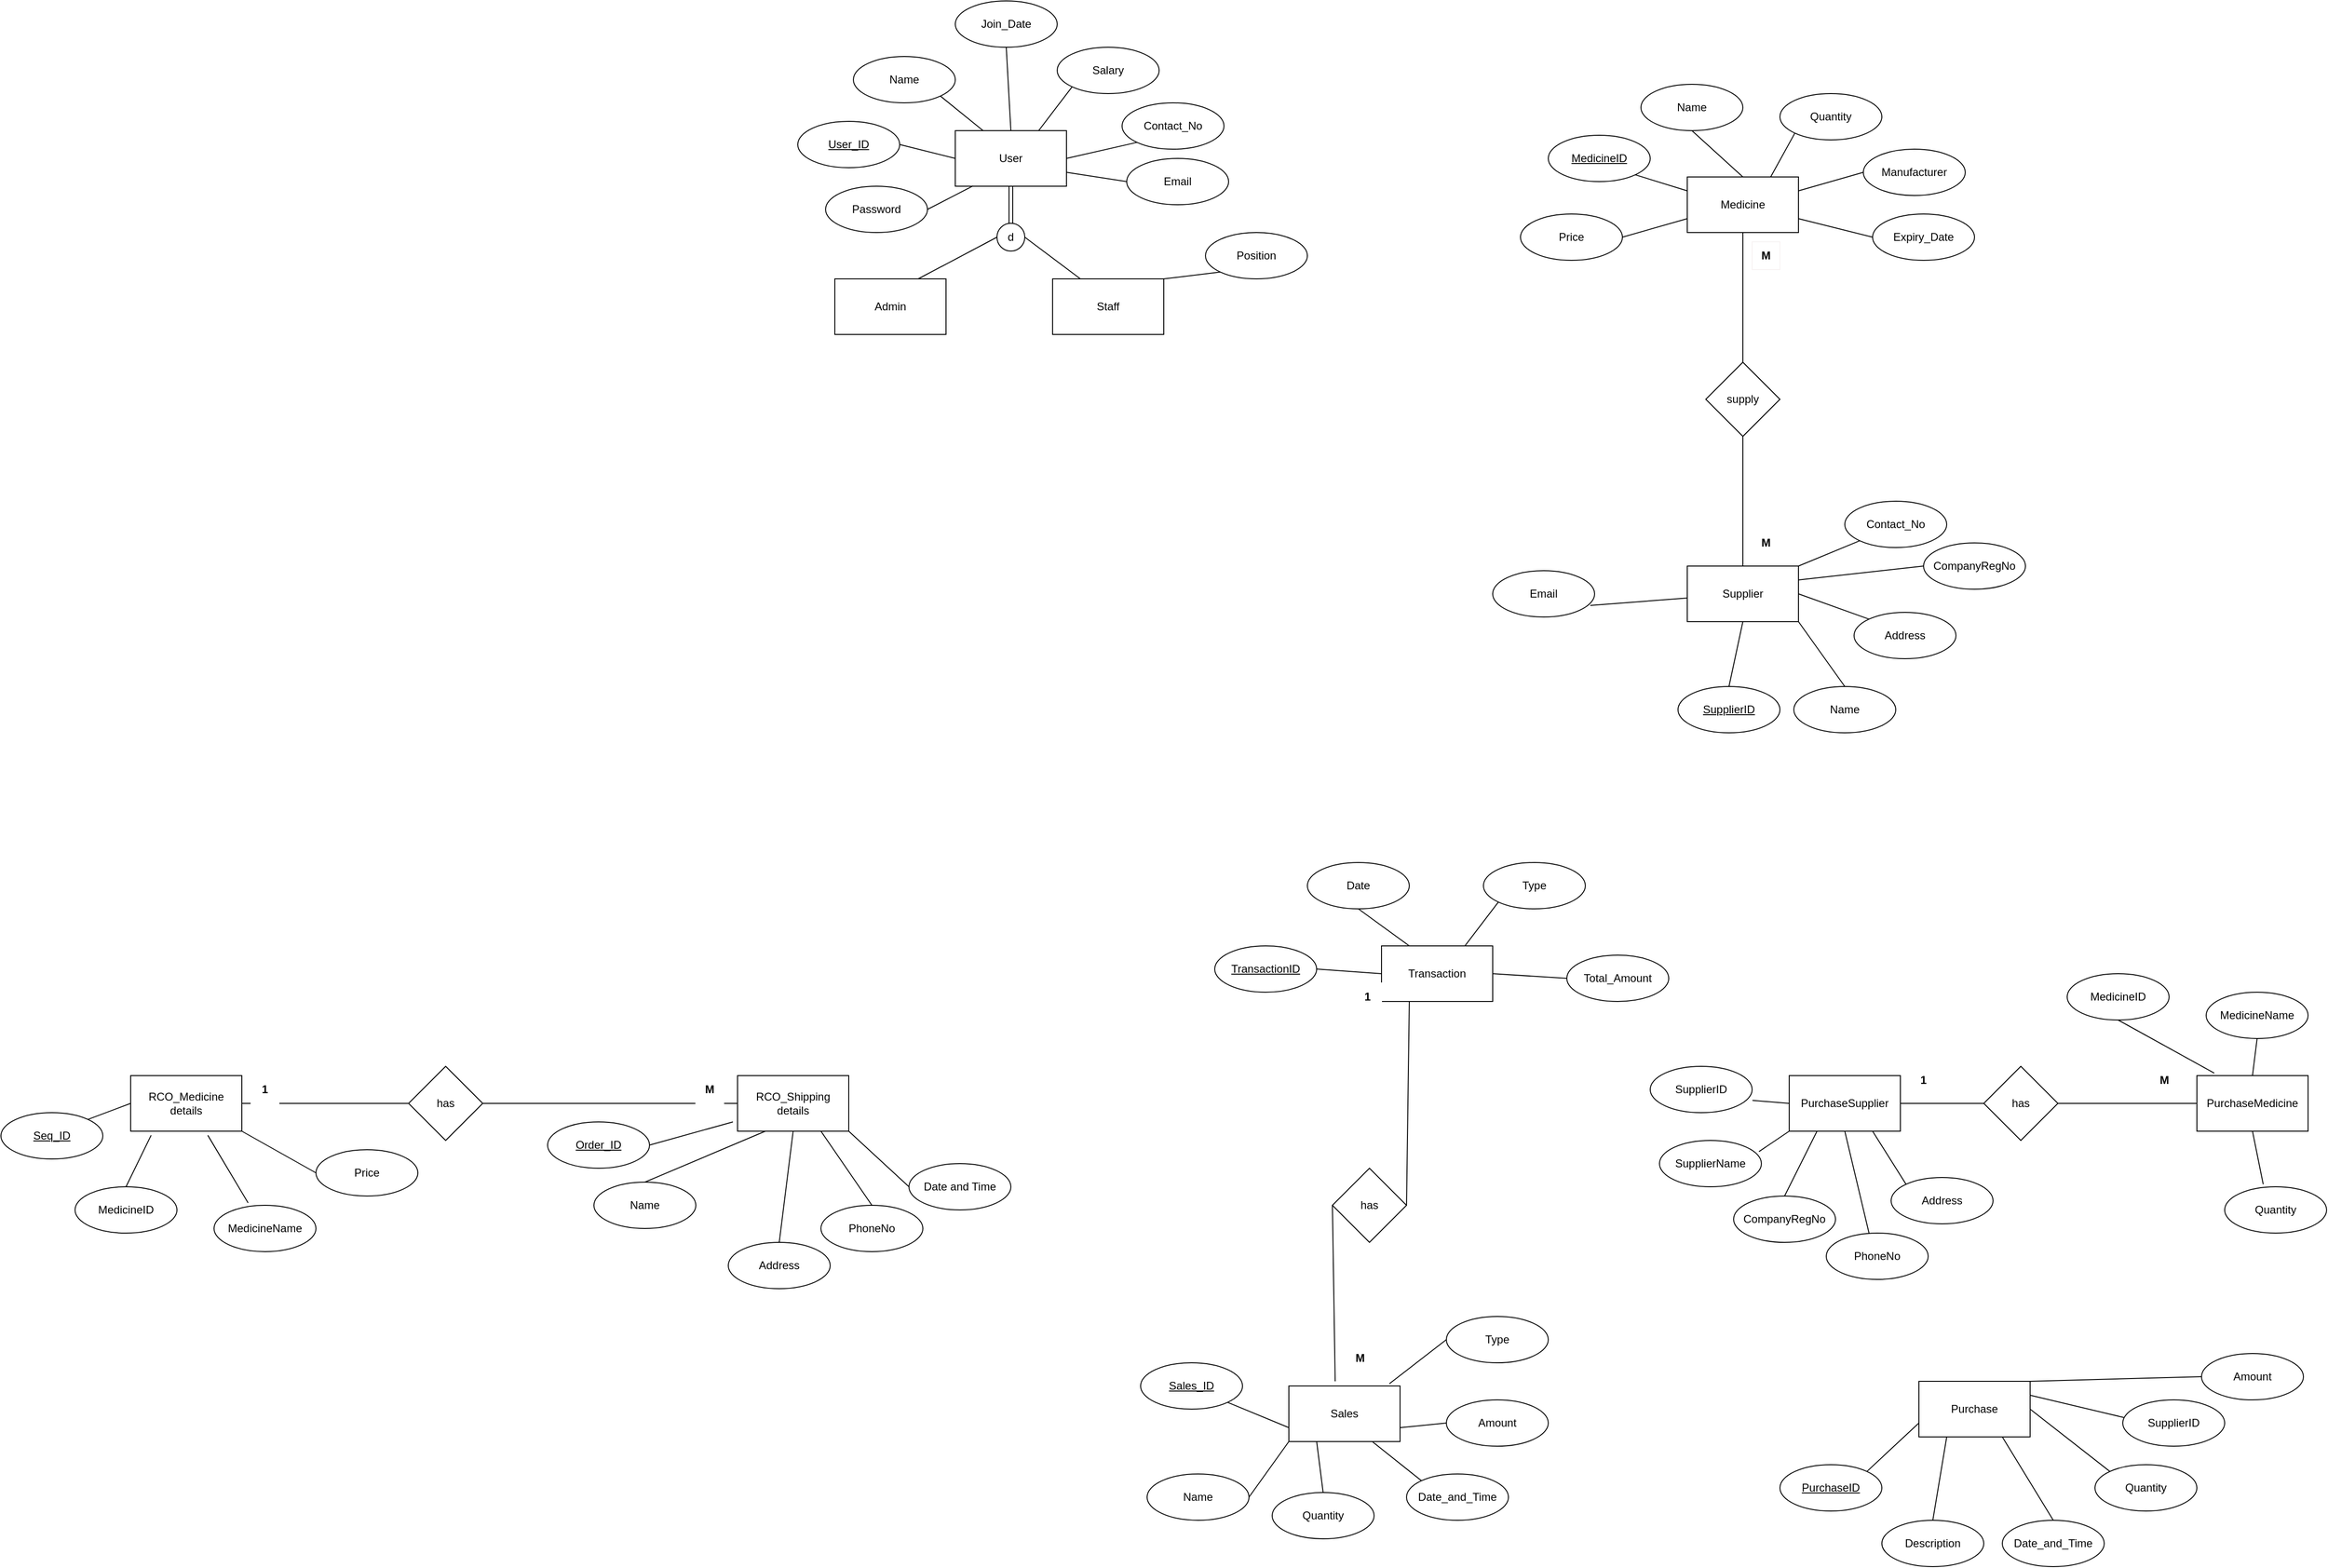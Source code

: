 <mxfile version="21.8.2" type="device">
  <diagram id="R2lEEEUBdFMjLlhIrx00" name="Page-1">
    <mxGraphModel dx="1805" dy="1585" grid="1" gridSize="10" guides="1" tooltips="1" connect="1" arrows="1" fold="1" page="1" pageScale="1" pageWidth="850" pageHeight="1100" math="0" shadow="0" extFonts="Permanent Marker^https://fonts.googleapis.com/css?family=Permanent+Marker">
      <root>
        <mxCell id="0" />
        <mxCell id="1" parent="0" />
        <mxCell id="OnlXGnhUxNEwq5ak1wp0-1" value="User" style="rounded=0;whiteSpace=wrap;html=1;" parent="1" vertex="1">
          <mxGeometry x="210" y="80" width="120" height="60" as="geometry" />
        </mxCell>
        <mxCell id="OnlXGnhUxNEwq5ak1wp0-2" value="User_ID" style="ellipse;whiteSpace=wrap;html=1;fontStyle=4" parent="1" vertex="1">
          <mxGeometry x="40" y="70" width="110" height="50" as="geometry" />
        </mxCell>
        <mxCell id="OnlXGnhUxNEwq5ak1wp0-3" value="Name" style="ellipse;whiteSpace=wrap;html=1;" parent="1" vertex="1">
          <mxGeometry x="100" width="110" height="50" as="geometry" />
        </mxCell>
        <mxCell id="OnlXGnhUxNEwq5ak1wp0-4" value="Join_Date" style="ellipse;whiteSpace=wrap;html=1;" parent="1" vertex="1">
          <mxGeometry x="210" y="-60" width="110" height="50" as="geometry" />
        </mxCell>
        <mxCell id="OnlXGnhUxNEwq5ak1wp0-7" value="Salary" style="ellipse;whiteSpace=wrap;html=1;" parent="1" vertex="1">
          <mxGeometry x="320" y="-10" width="110" height="50" as="geometry" />
        </mxCell>
        <mxCell id="OnlXGnhUxNEwq5ak1wp0-8" value="Contact_No" style="ellipse;whiteSpace=wrap;html=1;" parent="1" vertex="1">
          <mxGeometry x="390" y="50" width="110" height="50" as="geometry" />
        </mxCell>
        <mxCell id="OnlXGnhUxNEwq5ak1wp0-11" value="" style="endArrow=none;html=1;rounded=0;exitX=0.5;exitY=0;exitDx=0;exitDy=0;entryX=0.5;entryY=1;entryDx=0;entryDy=0;" parent="1" source="OnlXGnhUxNEwq5ak1wp0-1" target="OnlXGnhUxNEwq5ak1wp0-4" edge="1">
          <mxGeometry width="50" height="50" relative="1" as="geometry">
            <mxPoint x="360" y="50" as="sourcePoint" />
            <mxPoint x="410" as="targetPoint" />
          </mxGeometry>
        </mxCell>
        <mxCell id="OnlXGnhUxNEwq5ak1wp0-12" value="" style="endArrow=none;html=1;rounded=0;exitX=0.25;exitY=0;exitDx=0;exitDy=0;entryX=1;entryY=1;entryDx=0;entryDy=0;" parent="1" source="OnlXGnhUxNEwq5ak1wp0-1" target="OnlXGnhUxNEwq5ak1wp0-3" edge="1">
          <mxGeometry width="50" height="50" relative="1" as="geometry">
            <mxPoint x="280" y="90" as="sourcePoint" />
            <mxPoint x="275" as="targetPoint" />
          </mxGeometry>
        </mxCell>
        <mxCell id="OnlXGnhUxNEwq5ak1wp0-13" value="" style="endArrow=none;html=1;rounded=0;exitX=0.75;exitY=0;exitDx=0;exitDy=0;entryX=0;entryY=1;entryDx=0;entryDy=0;" parent="1" source="OnlXGnhUxNEwq5ak1wp0-1" target="OnlXGnhUxNEwq5ak1wp0-7" edge="1">
          <mxGeometry width="50" height="50" relative="1" as="geometry">
            <mxPoint x="290" y="100" as="sourcePoint" />
            <mxPoint x="285" y="10" as="targetPoint" />
          </mxGeometry>
        </mxCell>
        <mxCell id="OnlXGnhUxNEwq5ak1wp0-14" value="" style="endArrow=none;html=1;rounded=0;exitX=1;exitY=0.5;exitDx=0;exitDy=0;entryX=0;entryY=1;entryDx=0;entryDy=0;" parent="1" source="OnlXGnhUxNEwq5ak1wp0-1" target="OnlXGnhUxNEwq5ak1wp0-8" edge="1">
          <mxGeometry width="50" height="50" relative="1" as="geometry">
            <mxPoint x="300" y="110" as="sourcePoint" />
            <mxPoint x="295" y="20" as="targetPoint" />
          </mxGeometry>
        </mxCell>
        <mxCell id="OnlXGnhUxNEwq5ak1wp0-15" value="" style="endArrow=none;html=1;rounded=0;exitX=1;exitY=0.5;exitDx=0;exitDy=0;entryX=0;entryY=0.5;entryDx=0;entryDy=0;" parent="1" source="OnlXGnhUxNEwq5ak1wp0-2" target="OnlXGnhUxNEwq5ak1wp0-1" edge="1">
          <mxGeometry width="50" height="50" relative="1" as="geometry">
            <mxPoint x="310" y="120" as="sourcePoint" />
            <mxPoint x="305" y="30" as="targetPoint" />
          </mxGeometry>
        </mxCell>
        <mxCell id="OnlXGnhUxNEwq5ak1wp0-18" value="" style="shape=link;html=1;rounded=0;exitX=0.5;exitY=1;exitDx=0;exitDy=0;" parent="1" source="OnlXGnhUxNEwq5ak1wp0-1" target="OnlXGnhUxNEwq5ak1wp0-19" edge="1">
          <mxGeometry width="100" relative="1" as="geometry">
            <mxPoint x="330" y="340" as="sourcePoint" />
            <mxPoint x="270" y="210" as="targetPoint" />
          </mxGeometry>
        </mxCell>
        <mxCell id="OnlXGnhUxNEwq5ak1wp0-19" value="d" style="ellipse;whiteSpace=wrap;html=1;aspect=fixed;" parent="1" vertex="1">
          <mxGeometry x="255" y="180" width="30" height="30" as="geometry" />
        </mxCell>
        <mxCell id="OnlXGnhUxNEwq5ak1wp0-20" value="Admin" style="rounded=0;whiteSpace=wrap;html=1;" parent="1" vertex="1">
          <mxGeometry x="80" y="240" width="120" height="60" as="geometry" />
        </mxCell>
        <mxCell id="OnlXGnhUxNEwq5ak1wp0-21" value="Staff" style="rounded=0;whiteSpace=wrap;html=1;" parent="1" vertex="1">
          <mxGeometry x="315" y="240" width="120" height="60" as="geometry" />
        </mxCell>
        <mxCell id="OnlXGnhUxNEwq5ak1wp0-22" value="Position" style="ellipse;whiteSpace=wrap;html=1;" parent="1" vertex="1">
          <mxGeometry x="480" y="190" width="110" height="50" as="geometry" />
        </mxCell>
        <mxCell id="OnlXGnhUxNEwq5ak1wp0-24" value="" style="endArrow=none;html=1;rounded=0;entryX=0;entryY=1;entryDx=0;entryDy=0;exitX=1;exitY=0;exitDx=0;exitDy=0;" parent="1" source="OnlXGnhUxNEwq5ak1wp0-21" target="OnlXGnhUxNEwq5ak1wp0-22" edge="1">
          <mxGeometry width="50" height="50" relative="1" as="geometry">
            <mxPoint x="360" y="450" as="sourcePoint" />
            <mxPoint x="410" y="400" as="targetPoint" />
          </mxGeometry>
        </mxCell>
        <mxCell id="OnlXGnhUxNEwq5ak1wp0-25" value="" style="endArrow=none;html=1;rounded=0;entryX=0.25;entryY=0;entryDx=0;entryDy=0;exitX=1;exitY=0.5;exitDx=0;exitDy=0;" parent="1" source="OnlXGnhUxNEwq5ak1wp0-19" target="OnlXGnhUxNEwq5ak1wp0-21" edge="1">
          <mxGeometry width="50" height="50" relative="1" as="geometry">
            <mxPoint x="445" y="270" as="sourcePoint" />
            <mxPoint x="506" y="243" as="targetPoint" />
          </mxGeometry>
        </mxCell>
        <mxCell id="OnlXGnhUxNEwq5ak1wp0-26" value="" style="endArrow=none;html=1;rounded=0;entryX=0.75;entryY=0;entryDx=0;entryDy=0;exitX=0;exitY=0.5;exitDx=0;exitDy=0;" parent="1" source="OnlXGnhUxNEwq5ak1wp0-19" target="OnlXGnhUxNEwq5ak1wp0-20" edge="1">
          <mxGeometry width="50" height="50" relative="1" as="geometry">
            <mxPoint x="295" y="205" as="sourcePoint" />
            <mxPoint x="355" y="270" as="targetPoint" />
          </mxGeometry>
        </mxCell>
        <mxCell id="OnlXGnhUxNEwq5ak1wp0-27" value="Medicine" style="rounded=0;whiteSpace=wrap;html=1;" parent="1" vertex="1">
          <mxGeometry x="1000" y="130" width="120" height="60" as="geometry" />
        </mxCell>
        <mxCell id="OnlXGnhUxNEwq5ak1wp0-28" value="Price" style="ellipse;whiteSpace=wrap;html=1;" parent="1" vertex="1">
          <mxGeometry x="820" y="170" width="110" height="50" as="geometry" />
        </mxCell>
        <mxCell id="OnlXGnhUxNEwq5ak1wp0-29" value="Manufacturer" style="ellipse;whiteSpace=wrap;html=1;" parent="1" vertex="1">
          <mxGeometry x="1190" y="100" width="110" height="50" as="geometry" />
        </mxCell>
        <mxCell id="OnlXGnhUxNEwq5ak1wp0-30" value="Quantity" style="ellipse;whiteSpace=wrap;html=1;" parent="1" vertex="1">
          <mxGeometry x="1100" y="40" width="110" height="50" as="geometry" />
        </mxCell>
        <mxCell id="OnlXGnhUxNEwq5ak1wp0-31" value="Name" style="ellipse;whiteSpace=wrap;html=1;" parent="1" vertex="1">
          <mxGeometry x="950" y="30" width="110" height="50" as="geometry" />
        </mxCell>
        <mxCell id="OnlXGnhUxNEwq5ak1wp0-32" value="MedicineID" style="ellipse;whiteSpace=wrap;html=1;fontStyle=4" parent="1" vertex="1">
          <mxGeometry x="850" y="85" width="110" height="50" as="geometry" />
        </mxCell>
        <mxCell id="OnlXGnhUxNEwq5ak1wp0-33" value="Expiry_Date" style="ellipse;whiteSpace=wrap;html=1;" parent="1" vertex="1">
          <mxGeometry x="1200" y="170" width="110" height="50" as="geometry" />
        </mxCell>
        <mxCell id="OnlXGnhUxNEwq5ak1wp0-34" value="" style="endArrow=none;html=1;rounded=0;entryX=0;entryY=1;entryDx=0;entryDy=0;exitX=0.75;exitY=0;exitDx=0;exitDy=0;" parent="1" source="OnlXGnhUxNEwq5ak1wp0-27" target="OnlXGnhUxNEwq5ak1wp0-30" edge="1">
          <mxGeometry width="50" height="50" relative="1" as="geometry">
            <mxPoint x="1100" y="130" as="sourcePoint" />
            <mxPoint x="1131" y="93" as="targetPoint" />
          </mxGeometry>
        </mxCell>
        <mxCell id="OnlXGnhUxNEwq5ak1wp0-35" value="" style="endArrow=none;html=1;rounded=0;entryX=0;entryY=0.5;entryDx=0;entryDy=0;exitX=1;exitY=0.25;exitDx=0;exitDy=0;" parent="1" source="OnlXGnhUxNEwq5ak1wp0-27" target="OnlXGnhUxNEwq5ak1wp0-29" edge="1">
          <mxGeometry width="50" height="50" relative="1" as="geometry">
            <mxPoint x="1100" y="140" as="sourcePoint" />
            <mxPoint x="1126" y="93" as="targetPoint" />
          </mxGeometry>
        </mxCell>
        <mxCell id="OnlXGnhUxNEwq5ak1wp0-36" value="" style="endArrow=none;html=1;rounded=0;entryX=0;entryY=0.5;entryDx=0;entryDy=0;exitX=1;exitY=0.75;exitDx=0;exitDy=0;" parent="1" source="OnlXGnhUxNEwq5ak1wp0-27" target="OnlXGnhUxNEwq5ak1wp0-33" edge="1">
          <mxGeometry width="50" height="50" relative="1" as="geometry">
            <mxPoint x="1110" y="150" as="sourcePoint" />
            <mxPoint x="1136" y="103" as="targetPoint" />
          </mxGeometry>
        </mxCell>
        <mxCell id="OnlXGnhUxNEwq5ak1wp0-37" value="" style="endArrow=none;html=1;rounded=0;entryX=0.5;entryY=1;entryDx=0;entryDy=0;exitX=0.5;exitY=0;exitDx=0;exitDy=0;" parent="1" source="OnlXGnhUxNEwq5ak1wp0-27" target="OnlXGnhUxNEwq5ak1wp0-31" edge="1">
          <mxGeometry width="50" height="50" relative="1" as="geometry">
            <mxPoint x="1120" y="160" as="sourcePoint" />
            <mxPoint x="1146" y="113" as="targetPoint" />
          </mxGeometry>
        </mxCell>
        <mxCell id="OnlXGnhUxNEwq5ak1wp0-38" value="" style="endArrow=none;html=1;rounded=0;entryX=1;entryY=1;entryDx=0;entryDy=0;exitX=0;exitY=0.25;exitDx=0;exitDy=0;" parent="1" source="OnlXGnhUxNEwq5ak1wp0-27" target="OnlXGnhUxNEwq5ak1wp0-32" edge="1">
          <mxGeometry width="50" height="50" relative="1" as="geometry">
            <mxPoint x="1130" y="170" as="sourcePoint" />
            <mxPoint x="1156" y="123" as="targetPoint" />
          </mxGeometry>
        </mxCell>
        <mxCell id="OnlXGnhUxNEwq5ak1wp0-39" value="" style="endArrow=none;html=1;rounded=0;entryX=1;entryY=0.5;entryDx=0;entryDy=0;exitX=0;exitY=0.75;exitDx=0;exitDy=0;" parent="1" source="OnlXGnhUxNEwq5ak1wp0-27" target="OnlXGnhUxNEwq5ak1wp0-28" edge="1">
          <mxGeometry width="50" height="50" relative="1" as="geometry">
            <mxPoint x="1140" y="180" as="sourcePoint" />
            <mxPoint x="1166" y="133" as="targetPoint" />
          </mxGeometry>
        </mxCell>
        <mxCell id="OnlXGnhUxNEwq5ak1wp0-40" value="Supplier" style="rounded=0;whiteSpace=wrap;html=1;" parent="1" vertex="1">
          <mxGeometry x="1000" y="550" width="120" height="60" as="geometry" />
        </mxCell>
        <mxCell id="OnlXGnhUxNEwq5ak1wp0-41" value="Contact_No" style="ellipse;whiteSpace=wrap;html=1;" parent="1" vertex="1">
          <mxGeometry x="1170" y="480" width="110" height="50" as="geometry" />
        </mxCell>
        <mxCell id="OnlXGnhUxNEwq5ak1wp0-42" value="Address" style="ellipse;whiteSpace=wrap;html=1;" parent="1" vertex="1">
          <mxGeometry x="1180" y="600" width="110" height="50" as="geometry" />
        </mxCell>
        <mxCell id="OnlXGnhUxNEwq5ak1wp0-43" value="Name" style="ellipse;whiteSpace=wrap;html=1;" parent="1" vertex="1">
          <mxGeometry x="1115" y="680" width="110" height="50" as="geometry" />
        </mxCell>
        <mxCell id="OnlXGnhUxNEwq5ak1wp0-44" value="SupplierID" style="ellipse;whiteSpace=wrap;html=1;fontStyle=4" parent="1" vertex="1">
          <mxGeometry x="990" y="680" width="110" height="50" as="geometry" />
        </mxCell>
        <mxCell id="OnlXGnhUxNEwq5ak1wp0-45" value="" style="endArrow=none;html=1;rounded=0;entryX=0;entryY=1;entryDx=0;entryDy=0;exitX=1;exitY=0;exitDx=0;exitDy=0;" parent="1" source="OnlXGnhUxNEwq5ak1wp0-40" target="OnlXGnhUxNEwq5ak1wp0-41" edge="1">
          <mxGeometry width="50" height="50" relative="1" as="geometry">
            <mxPoint x="810" y="660" as="sourcePoint" />
            <mxPoint x="860" y="610" as="targetPoint" />
          </mxGeometry>
        </mxCell>
        <mxCell id="OnlXGnhUxNEwq5ak1wp0-46" value="" style="endArrow=none;html=1;rounded=0;entryX=1;entryY=0.5;entryDx=0;entryDy=0;exitX=0;exitY=0;exitDx=0;exitDy=0;" parent="1" source="OnlXGnhUxNEwq5ak1wp0-42" target="OnlXGnhUxNEwq5ak1wp0-40" edge="1">
          <mxGeometry width="50" height="50" relative="1" as="geometry">
            <mxPoint x="820" y="670" as="sourcePoint" />
            <mxPoint x="870" y="620" as="targetPoint" />
          </mxGeometry>
        </mxCell>
        <mxCell id="OnlXGnhUxNEwq5ak1wp0-47" value="" style="endArrow=none;html=1;rounded=0;exitX=1;exitY=1;exitDx=0;exitDy=0;entryX=0.5;entryY=0;entryDx=0;entryDy=0;" parent="1" source="OnlXGnhUxNEwq5ak1wp0-40" target="OnlXGnhUxNEwq5ak1wp0-43" edge="1">
          <mxGeometry width="50" height="50" relative="1" as="geometry">
            <mxPoint x="830" y="680" as="sourcePoint" />
            <mxPoint x="880" y="630" as="targetPoint" />
          </mxGeometry>
        </mxCell>
        <mxCell id="OnlXGnhUxNEwq5ak1wp0-48" value="" style="endArrow=none;html=1;rounded=0;exitX=0.5;exitY=1;exitDx=0;exitDy=0;entryX=0.5;entryY=0;entryDx=0;entryDy=0;" parent="1" source="OnlXGnhUxNEwq5ak1wp0-40" target="OnlXGnhUxNEwq5ak1wp0-44" edge="1">
          <mxGeometry width="50" height="50" relative="1" as="geometry">
            <mxPoint x="840" y="690" as="sourcePoint" />
            <mxPoint x="890" y="640" as="targetPoint" />
          </mxGeometry>
        </mxCell>
        <mxCell id="OnlXGnhUxNEwq5ak1wp0-49" value="Sales" style="rounded=0;whiteSpace=wrap;html=1;" parent="1" vertex="1">
          <mxGeometry x="570" y="1435" width="120" height="60" as="geometry" />
        </mxCell>
        <mxCell id="OnlXGnhUxNEwq5ak1wp0-50" value="Sales_ID" style="ellipse;whiteSpace=wrap;html=1;fontStyle=4" parent="1" vertex="1">
          <mxGeometry x="410" y="1410" width="110" height="50" as="geometry" />
        </mxCell>
        <mxCell id="OnlXGnhUxNEwq5ak1wp0-51" value="Name" style="ellipse;whiteSpace=wrap;html=1;" parent="1" vertex="1">
          <mxGeometry x="417" y="1530" width="110" height="50" as="geometry" />
        </mxCell>
        <mxCell id="OnlXGnhUxNEwq5ak1wp0-52" value="Quantity" style="ellipse;whiteSpace=wrap;html=1;" parent="1" vertex="1">
          <mxGeometry x="552" y="1550" width="110" height="50" as="geometry" />
        </mxCell>
        <mxCell id="OnlXGnhUxNEwq5ak1wp0-53" value="Date_and_Time" style="ellipse;whiteSpace=wrap;html=1;" parent="1" vertex="1">
          <mxGeometry x="697" y="1530" width="110" height="50" as="geometry" />
        </mxCell>
        <mxCell id="OnlXGnhUxNEwq5ak1wp0-54" value="Amount" style="ellipse;whiteSpace=wrap;html=1;" parent="1" vertex="1">
          <mxGeometry x="740" y="1450" width="110" height="50" as="geometry" />
        </mxCell>
        <mxCell id="OnlXGnhUxNEwq5ak1wp0-55" value="" style="endArrow=none;html=1;rounded=0;exitX=1;exitY=0.75;exitDx=0;exitDy=0;entryX=0;entryY=0.5;entryDx=0;entryDy=0;" parent="1" source="OnlXGnhUxNEwq5ak1wp0-49" target="OnlXGnhUxNEwq5ak1wp0-54" edge="1">
          <mxGeometry width="50" height="50" relative="1" as="geometry">
            <mxPoint x="880" y="1360" as="sourcePoint" />
            <mxPoint x="930" y="1310" as="targetPoint" />
          </mxGeometry>
        </mxCell>
        <mxCell id="OnlXGnhUxNEwq5ak1wp0-56" value="" style="endArrow=none;html=1;rounded=0;exitX=1;exitY=1;exitDx=0;exitDy=0;entryX=0;entryY=0.75;entryDx=0;entryDy=0;" parent="1" source="OnlXGnhUxNEwq5ak1wp0-50" target="OnlXGnhUxNEwq5ak1wp0-49" edge="1">
          <mxGeometry width="50" height="50" relative="1" as="geometry">
            <mxPoint x="700" y="1475" as="sourcePoint" />
            <mxPoint x="750" y="1495" as="targetPoint" />
          </mxGeometry>
        </mxCell>
        <mxCell id="OnlXGnhUxNEwq5ak1wp0-57" value="" style="endArrow=none;html=1;rounded=0;entryX=0;entryY=1;entryDx=0;entryDy=0;exitX=1;exitY=0.5;exitDx=0;exitDy=0;" parent="1" source="OnlXGnhUxNEwq5ak1wp0-51" target="OnlXGnhUxNEwq5ak1wp0-49" edge="1">
          <mxGeometry width="50" height="50" relative="1" as="geometry">
            <mxPoint x="532" y="1555" as="sourcePoint" />
            <mxPoint x="760" y="1505" as="targetPoint" />
          </mxGeometry>
        </mxCell>
        <mxCell id="OnlXGnhUxNEwq5ak1wp0-58" value="" style="endArrow=none;html=1;rounded=0;exitX=0.25;exitY=1;exitDx=0;exitDy=0;entryX=0.5;entryY=0;entryDx=0;entryDy=0;" parent="1" source="OnlXGnhUxNEwq5ak1wp0-49" target="OnlXGnhUxNEwq5ak1wp0-52" edge="1">
          <mxGeometry width="50" height="50" relative="1" as="geometry">
            <mxPoint x="720" y="1495" as="sourcePoint" />
            <mxPoint x="770" y="1515" as="targetPoint" />
          </mxGeometry>
        </mxCell>
        <mxCell id="OnlXGnhUxNEwq5ak1wp0-59" value="" style="endArrow=none;html=1;rounded=0;exitX=0.75;exitY=1;exitDx=0;exitDy=0;entryX=0;entryY=0;entryDx=0;entryDy=0;" parent="1" source="OnlXGnhUxNEwq5ak1wp0-49" target="OnlXGnhUxNEwq5ak1wp0-53" edge="1">
          <mxGeometry width="50" height="50" relative="1" as="geometry">
            <mxPoint x="730" y="1505" as="sourcePoint" />
            <mxPoint x="780" y="1525" as="targetPoint" />
          </mxGeometry>
        </mxCell>
        <mxCell id="OnlXGnhUxNEwq5ak1wp0-81" value="Transaction" style="rounded=0;whiteSpace=wrap;html=1;" parent="1" vertex="1">
          <mxGeometry x="670" y="960" width="120" height="60" as="geometry" />
        </mxCell>
        <mxCell id="OnlXGnhUxNEwq5ak1wp0-82" value="TransactionID" style="ellipse;whiteSpace=wrap;html=1;fontStyle=4" parent="1" vertex="1">
          <mxGeometry x="490" y="960" width="110" height="50" as="geometry" />
        </mxCell>
        <mxCell id="OnlXGnhUxNEwq5ak1wp0-83" value="Type" style="ellipse;whiteSpace=wrap;html=1;" parent="1" vertex="1">
          <mxGeometry x="780" y="870" width="110" height="50" as="geometry" />
        </mxCell>
        <mxCell id="OnlXGnhUxNEwq5ak1wp0-84" value="Date" style="ellipse;whiteSpace=wrap;html=1;" parent="1" vertex="1">
          <mxGeometry x="590" y="870" width="110" height="50" as="geometry" />
        </mxCell>
        <mxCell id="OnlXGnhUxNEwq5ak1wp0-85" value="Total_Amount" style="ellipse;whiteSpace=wrap;html=1;" parent="1" vertex="1">
          <mxGeometry x="870" y="970" width="110" height="50" as="geometry" />
        </mxCell>
        <mxCell id="OnlXGnhUxNEwq5ak1wp0-86" value="" style="endArrow=none;html=1;rounded=0;exitX=1;exitY=0.5;exitDx=0;exitDy=0;entryX=0;entryY=0.5;entryDx=0;entryDy=0;" parent="1" source="OnlXGnhUxNEwq5ak1wp0-82" target="OnlXGnhUxNEwq5ak1wp0-81" edge="1">
          <mxGeometry width="50" height="50" relative="1" as="geometry">
            <mxPoint x="610" y="1010" as="sourcePoint" />
            <mxPoint x="660" y="960" as="targetPoint" />
          </mxGeometry>
        </mxCell>
        <mxCell id="OnlXGnhUxNEwq5ak1wp0-87" value="" style="endArrow=none;html=1;rounded=0;entryX=0;entryY=0.5;entryDx=0;entryDy=0;exitX=1;exitY=0.5;exitDx=0;exitDy=0;" parent="1" source="OnlXGnhUxNEwq5ak1wp0-81" target="OnlXGnhUxNEwq5ak1wp0-85" edge="1">
          <mxGeometry width="50" height="50" relative="1" as="geometry">
            <mxPoint x="800" y="995" as="sourcePoint" />
            <mxPoint x="680" y="1000" as="targetPoint" />
          </mxGeometry>
        </mxCell>
        <mxCell id="OnlXGnhUxNEwq5ak1wp0-88" value="" style="endArrow=none;html=1;rounded=0;exitX=0.75;exitY=0;exitDx=0;exitDy=0;entryX=0;entryY=1;entryDx=0;entryDy=0;" parent="1" source="OnlXGnhUxNEwq5ak1wp0-81" target="OnlXGnhUxNEwq5ak1wp0-83" edge="1">
          <mxGeometry width="50" height="50" relative="1" as="geometry">
            <mxPoint x="620" y="1005" as="sourcePoint" />
            <mxPoint x="690" y="1010" as="targetPoint" />
          </mxGeometry>
        </mxCell>
        <mxCell id="OnlXGnhUxNEwq5ak1wp0-89" value="" style="endArrow=none;html=1;rounded=0;exitX=0.25;exitY=0;exitDx=0;exitDy=0;entryX=0.5;entryY=1;entryDx=0;entryDy=0;" parent="1" source="OnlXGnhUxNEwq5ak1wp0-81" target="OnlXGnhUxNEwq5ak1wp0-84" edge="1">
          <mxGeometry width="50" height="50" relative="1" as="geometry">
            <mxPoint x="630" y="1015" as="sourcePoint" />
            <mxPoint x="700" y="1020" as="targetPoint" />
          </mxGeometry>
        </mxCell>
        <mxCell id="OnlXGnhUxNEwq5ak1wp0-102" value="Purchase" style="rounded=0;whiteSpace=wrap;html=1;" parent="1" vertex="1">
          <mxGeometry x="1250" y="1430" width="120" height="60" as="geometry" />
        </mxCell>
        <mxCell id="OnlXGnhUxNEwq5ak1wp0-104" value="Quantity" style="ellipse;whiteSpace=wrap;html=1;" parent="1" vertex="1">
          <mxGeometry x="1440" y="1520" width="110" height="50" as="geometry" />
        </mxCell>
        <mxCell id="OnlXGnhUxNEwq5ak1wp0-105" value="Description" style="ellipse;whiteSpace=wrap;html=1;" parent="1" vertex="1">
          <mxGeometry x="1210" y="1580" width="110" height="50" as="geometry" />
        </mxCell>
        <mxCell id="OnlXGnhUxNEwq5ak1wp0-106" value="Date_and_Time" style="ellipse;whiteSpace=wrap;html=1;" parent="1" vertex="1">
          <mxGeometry x="1340" y="1580" width="110" height="50" as="geometry" />
        </mxCell>
        <mxCell id="OnlXGnhUxNEwq5ak1wp0-107" value="PurchaseID" style="ellipse;whiteSpace=wrap;html=1;fontStyle=4" parent="1" vertex="1">
          <mxGeometry x="1100" y="1520" width="110" height="50" as="geometry" />
        </mxCell>
        <mxCell id="OnlXGnhUxNEwq5ak1wp0-108" value="" style="endArrow=none;html=1;rounded=0;entryX=0;entryY=0;entryDx=0;entryDy=0;exitX=1;exitY=0.5;exitDx=0;exitDy=0;" parent="1" source="OnlXGnhUxNEwq5ak1wp0-102" target="OnlXGnhUxNEwq5ak1wp0-104" edge="1">
          <mxGeometry width="50" height="50" relative="1" as="geometry">
            <mxPoint x="1370" y="1480" as="sourcePoint" />
            <mxPoint x="1450" y="1485" as="targetPoint" />
          </mxGeometry>
        </mxCell>
        <mxCell id="OnlXGnhUxNEwq5ak1wp0-109" value="" style="endArrow=none;html=1;rounded=0;exitX=0.75;exitY=1;exitDx=0;exitDy=0;entryX=0.5;entryY=0;entryDx=0;entryDy=0;" parent="1" source="OnlXGnhUxNEwq5ak1wp0-102" target="OnlXGnhUxNEwq5ak1wp0-106" edge="1">
          <mxGeometry width="50" height="50" relative="1" as="geometry">
            <mxPoint x="1380" y="1490" as="sourcePoint" />
            <mxPoint x="1370" y="1570" as="targetPoint" />
          </mxGeometry>
        </mxCell>
        <mxCell id="OnlXGnhUxNEwq5ak1wp0-110" value="" style="endArrow=none;html=1;rounded=0;entryX=0.5;entryY=0;entryDx=0;entryDy=0;exitX=0.25;exitY=1;exitDx=0;exitDy=0;" parent="1" source="OnlXGnhUxNEwq5ak1wp0-102" target="OnlXGnhUxNEwq5ak1wp0-105" edge="1">
          <mxGeometry width="50" height="50" relative="1" as="geometry">
            <mxPoint x="1390" y="1500" as="sourcePoint" />
            <mxPoint x="1470" y="1505" as="targetPoint" />
          </mxGeometry>
        </mxCell>
        <mxCell id="OnlXGnhUxNEwq5ak1wp0-111" value="" style="endArrow=none;html=1;rounded=0;entryX=1;entryY=0;entryDx=0;entryDy=0;exitX=0;exitY=0.75;exitDx=0;exitDy=0;" parent="1" source="OnlXGnhUxNEwq5ak1wp0-102" target="OnlXGnhUxNEwq5ak1wp0-107" edge="1">
          <mxGeometry width="50" height="50" relative="1" as="geometry">
            <mxPoint x="1400" y="1510" as="sourcePoint" />
            <mxPoint x="1480" y="1515" as="targetPoint" />
          </mxGeometry>
        </mxCell>
        <mxCell id="OnlXGnhUxNEwq5ak1wp0-112" value="RCO_Shipping details" style="rounded=0;whiteSpace=wrap;html=1;" parent="1" vertex="1">
          <mxGeometry x="-25" y="1100" width="120" height="60" as="geometry" />
        </mxCell>
        <mxCell id="OnlXGnhUxNEwq5ak1wp0-113" value="Order_ID" style="ellipse;whiteSpace=wrap;html=1;fontStyle=4" parent="1" vertex="1">
          <mxGeometry x="-230" y="1150" width="110" height="50" as="geometry" />
        </mxCell>
        <mxCell id="OnlXGnhUxNEwq5ak1wp0-116" value="Name" style="ellipse;whiteSpace=wrap;html=1;" parent="1" vertex="1">
          <mxGeometry x="-180" y="1215" width="110" height="50" as="geometry" />
        </mxCell>
        <mxCell id="OnlXGnhUxNEwq5ak1wp0-118" value="Date and Time" style="ellipse;whiteSpace=wrap;html=1;" parent="1" vertex="1">
          <mxGeometry x="160" y="1195" width="110" height="50" as="geometry" />
        </mxCell>
        <mxCell id="OnlXGnhUxNEwq5ak1wp0-119" value="Address" style="ellipse;whiteSpace=wrap;html=1;" parent="1" vertex="1">
          <mxGeometry x="-35" y="1280" width="110" height="50" as="geometry" />
        </mxCell>
        <mxCell id="OnlXGnhUxNEwq5ak1wp0-120" value="PhoneNo" style="ellipse;whiteSpace=wrap;html=1;" parent="1" vertex="1">
          <mxGeometry x="65" y="1240" width="110" height="50" as="geometry" />
        </mxCell>
        <mxCell id="OnlXGnhUxNEwq5ak1wp0-124" value="" style="endArrow=none;html=1;rounded=0;exitX=0.25;exitY=1;exitDx=0;exitDy=0;entryX=0.5;entryY=0;entryDx=0;entryDy=0;" parent="1" source="OnlXGnhUxNEwq5ak1wp0-112" target="OnlXGnhUxNEwq5ak1wp0-116" edge="1">
          <mxGeometry width="50" height="50" relative="1" as="geometry">
            <mxPoint x="135" y="1040" as="sourcePoint" />
            <mxPoint x="185" y="990" as="targetPoint" />
          </mxGeometry>
        </mxCell>
        <mxCell id="OnlXGnhUxNEwq5ak1wp0-125" value="" style="endArrow=none;html=1;rounded=0;exitX=0.5;exitY=1;exitDx=0;exitDy=0;entryX=0.5;entryY=0;entryDx=0;entryDy=0;" parent="1" source="OnlXGnhUxNEwq5ak1wp0-112" target="OnlXGnhUxNEwq5ak1wp0-119" edge="1">
          <mxGeometry width="50" height="50" relative="1" as="geometry">
            <mxPoint x="145" y="1050" as="sourcePoint" />
            <mxPoint x="195" y="1000" as="targetPoint" />
          </mxGeometry>
        </mxCell>
        <mxCell id="OnlXGnhUxNEwq5ak1wp0-126" value="" style="endArrow=none;html=1;rounded=0;exitX=0.75;exitY=1;exitDx=0;exitDy=0;entryX=0.5;entryY=0;entryDx=0;entryDy=0;" parent="1" source="OnlXGnhUxNEwq5ak1wp0-112" target="OnlXGnhUxNEwq5ak1wp0-120" edge="1">
          <mxGeometry width="50" height="50" relative="1" as="geometry">
            <mxPoint x="155" y="1060" as="sourcePoint" />
            <mxPoint x="205" y="1010" as="targetPoint" />
          </mxGeometry>
        </mxCell>
        <mxCell id="OnlXGnhUxNEwq5ak1wp0-127" value="" style="endArrow=none;html=1;rounded=0;exitX=1;exitY=1;exitDx=0;exitDy=0;entryX=0;entryY=0.5;entryDx=0;entryDy=0;" parent="1" source="OnlXGnhUxNEwq5ak1wp0-112" target="OnlXGnhUxNEwq5ak1wp0-118" edge="1">
          <mxGeometry width="50" height="50" relative="1" as="geometry">
            <mxPoint x="165" y="1070" as="sourcePoint" />
            <mxPoint x="215" y="1020" as="targetPoint" />
          </mxGeometry>
        </mxCell>
        <mxCell id="eyvuGwhC7QfhOexvryf0-1" value="" style="endArrow=none;html=1;rounded=0;entryX=0.5;entryY=0;entryDx=0;entryDy=0;exitX=0.5;exitY=1;exitDx=0;exitDy=0;" parent="1" source="OnlXGnhUxNEwq5ak1wp0-27" target="eyvuGwhC7QfhOexvryf0-2" edge="1">
          <mxGeometry width="50" height="50" relative="1" as="geometry">
            <mxPoint x="1010" y="185" as="sourcePoint" />
            <mxPoint x="940" y="205" as="targetPoint" />
          </mxGeometry>
        </mxCell>
        <mxCell id="eyvuGwhC7QfhOexvryf0-2" value="supply" style="rhombus;whiteSpace=wrap;html=1;" parent="1" vertex="1">
          <mxGeometry x="1020" y="330" width="80" height="80" as="geometry" />
        </mxCell>
        <mxCell id="eyvuGwhC7QfhOexvryf0-4" value="" style="endArrow=none;html=1;rounded=0;entryX=0.5;entryY=0;entryDx=0;entryDy=0;exitX=0.5;exitY=1;exitDx=0;exitDy=0;" parent="1" source="eyvuGwhC7QfhOexvryf0-2" target="OnlXGnhUxNEwq5ak1wp0-40" edge="1">
          <mxGeometry width="50" height="50" relative="1" as="geometry">
            <mxPoint x="1080" y="210" as="sourcePoint" />
            <mxPoint x="1080" y="350" as="targetPoint" />
          </mxGeometry>
        </mxCell>
        <mxCell id="eyvuGwhC7QfhOexvryf0-5" value="has" style="rhombus;whiteSpace=wrap;html=1;" parent="1" vertex="1">
          <mxGeometry x="617" y="1200" width="80" height="80" as="geometry" />
        </mxCell>
        <mxCell id="eyvuGwhC7QfhOexvryf0-7" value="" style="endArrow=none;html=1;rounded=0;entryX=0;entryY=0.5;entryDx=0;entryDy=0;" parent="1" target="eyvuGwhC7QfhOexvryf0-5" edge="1">
          <mxGeometry width="50" height="50" relative="1" as="geometry">
            <mxPoint x="620" y="1430" as="sourcePoint" />
            <mxPoint x="945" y="1080" as="targetPoint" />
          </mxGeometry>
        </mxCell>
        <mxCell id="eyvuGwhC7QfhOexvryf0-8" value="" style="endArrow=none;html=1;rounded=0;exitX=0.25;exitY=1;exitDx=0;exitDy=0;entryX=1;entryY=0.5;entryDx=0;entryDy=0;" parent="1" source="OnlXGnhUxNEwq5ak1wp0-81" target="eyvuGwhC7QfhOexvryf0-5" edge="1">
          <mxGeometry width="50" height="50" relative="1" as="geometry">
            <mxPoint x="1010" y="1130" as="sourcePoint" />
            <mxPoint x="955" y="1090" as="targetPoint" />
          </mxGeometry>
        </mxCell>
        <mxCell id="eyvuGwhC7QfhOexvryf0-11" value="&lt;b&gt;M&lt;/b&gt;" style="whiteSpace=wrap;html=1;aspect=fixed;strokeColor=#FFFFFF;" parent="1" vertex="1">
          <mxGeometry x="1070" y="510" width="30" height="30" as="geometry" />
        </mxCell>
        <mxCell id="eyvuGwhC7QfhOexvryf0-12" value="&lt;b&gt;M&lt;/b&gt;" style="whiteSpace=wrap;html=1;aspect=fixed;strokeColor=#f7f3f3;" parent="1" vertex="1">
          <mxGeometry x="1070" y="200" width="30" height="30" as="geometry" />
        </mxCell>
        <mxCell id="eyvuGwhC7QfhOexvryf0-13" value="&lt;b&gt;1&lt;/b&gt;" style="whiteSpace=wrap;html=1;aspect=fixed;strokeColor=#FFFFFF;" parent="1" vertex="1">
          <mxGeometry x="640" y="1000" width="30" height="30" as="geometry" />
        </mxCell>
        <mxCell id="eyvuGwhC7QfhOexvryf0-17" value="&lt;b&gt;M&lt;/b&gt;" style="whiteSpace=wrap;html=1;aspect=fixed;strokeColor=#FFFFFF;" parent="1" vertex="1">
          <mxGeometry x="632" y="1390" width="30" height="30" as="geometry" />
        </mxCell>
        <mxCell id="1HyA88jgm1xPee0NKf55-1" value="Email" style="ellipse;whiteSpace=wrap;html=1;" parent="1" vertex="1">
          <mxGeometry x="395" y="110" width="110" height="50" as="geometry" />
        </mxCell>
        <mxCell id="1HyA88jgm1xPee0NKf55-2" value="Password" style="ellipse;whiteSpace=wrap;html=1;" parent="1" vertex="1">
          <mxGeometry x="70" y="140" width="110" height="50" as="geometry" />
        </mxCell>
        <mxCell id="1HyA88jgm1xPee0NKf55-4" value="" style="endArrow=none;html=1;rounded=0;exitX=1;exitY=0.75;exitDx=0;exitDy=0;entryX=0;entryY=0.5;entryDx=0;entryDy=0;" parent="1" source="OnlXGnhUxNEwq5ak1wp0-1" target="1HyA88jgm1xPee0NKf55-1" edge="1">
          <mxGeometry width="50" height="50" relative="1" as="geometry">
            <mxPoint x="340" y="120" as="sourcePoint" />
            <mxPoint x="416" y="103" as="targetPoint" />
          </mxGeometry>
        </mxCell>
        <mxCell id="1HyA88jgm1xPee0NKf55-5" value="" style="endArrow=none;html=1;rounded=0;exitX=1;exitY=0.5;exitDx=0;exitDy=0;entryX=0.159;entryY=0.995;entryDx=0;entryDy=0;entryPerimeter=0;" parent="1" source="1HyA88jgm1xPee0NKf55-2" target="OnlXGnhUxNEwq5ak1wp0-1" edge="1">
          <mxGeometry width="50" height="50" relative="1" as="geometry">
            <mxPoint x="350" y="130" as="sourcePoint" />
            <mxPoint x="426" y="113" as="targetPoint" />
          </mxGeometry>
        </mxCell>
        <mxCell id="1HyA88jgm1xPee0NKf55-6" value="Type" style="ellipse;whiteSpace=wrap;html=1;" parent="1" vertex="1">
          <mxGeometry x="740" y="1360" width="110" height="50" as="geometry" />
        </mxCell>
        <mxCell id="1HyA88jgm1xPee0NKf55-7" value="" style="endArrow=none;html=1;rounded=0;exitX=0.904;exitY=-0.039;exitDx=0;exitDy=0;entryX=0;entryY=0.5;entryDx=0;entryDy=0;exitPerimeter=0;" parent="1" source="OnlXGnhUxNEwq5ak1wp0-49" target="1HyA88jgm1xPee0NKf55-6" edge="1">
          <mxGeometry width="50" height="50" relative="1" as="geometry">
            <mxPoint x="700" y="1490" as="sourcePoint" />
            <mxPoint x="750" y="1485" as="targetPoint" />
          </mxGeometry>
        </mxCell>
        <mxCell id="1HyA88jgm1xPee0NKf55-8" value="RCO_Medicine details" style="rounded=0;whiteSpace=wrap;html=1;" parent="1" vertex="1">
          <mxGeometry x="-680" y="1100" width="120" height="60" as="geometry" />
        </mxCell>
        <mxCell id="1HyA88jgm1xPee0NKf55-9" value="" style="endArrow=none;html=1;rounded=0;exitX=1;exitY=0.5;exitDx=0;exitDy=0;entryX=0;entryY=0.5;entryDx=0;entryDy=0;" parent="1" source="1HyA88jgm1xPee0NKf55-8" target="1HyA88jgm1xPee0NKf55-10" edge="1">
          <mxGeometry width="50" height="50" relative="1" as="geometry">
            <mxPoint x="-125" y="1140" as="sourcePoint" />
            <mxPoint x="-500" y="1130" as="targetPoint" />
          </mxGeometry>
        </mxCell>
        <mxCell id="1HyA88jgm1xPee0NKf55-10" value="has" style="rhombus;whiteSpace=wrap;html=1;" parent="1" vertex="1">
          <mxGeometry x="-380" y="1090" width="80" height="80" as="geometry" />
        </mxCell>
        <mxCell id="1HyA88jgm1xPee0NKf55-12" value="" style="endArrow=none;html=1;rounded=0;entryX=1;entryY=0.5;entryDx=0;entryDy=0;" parent="1" target="OnlXGnhUxNEwq5ak1wp0-113" edge="1">
          <mxGeometry width="50" height="50" relative="1" as="geometry">
            <mxPoint x="-30" y="1150" as="sourcePoint" />
            <mxPoint x="-115" y="1225" as="targetPoint" />
          </mxGeometry>
        </mxCell>
        <mxCell id="1HyA88jgm1xPee0NKf55-13" value="" style="endArrow=none;html=1;rounded=0;exitX=0;exitY=0.5;exitDx=0;exitDy=0;entryX=1;entryY=0.5;entryDx=0;entryDy=0;" parent="1" source="OnlXGnhUxNEwq5ak1wp0-112" target="1HyA88jgm1xPee0NKf55-10" edge="1">
          <mxGeometry width="50" height="50" relative="1" as="geometry">
            <mxPoint x="25" y="1180" as="sourcePoint" />
            <mxPoint x="-105" y="1235" as="targetPoint" />
          </mxGeometry>
        </mxCell>
        <mxCell id="1HyA88jgm1xPee0NKf55-14" value="Seq_ID" style="ellipse;whiteSpace=wrap;html=1;fontStyle=4" parent="1" vertex="1">
          <mxGeometry x="-820" y="1140" width="110" height="50" as="geometry" />
        </mxCell>
        <mxCell id="1HyA88jgm1xPee0NKf55-15" value="&lt;b&gt;M&lt;/b&gt;" style="whiteSpace=wrap;html=1;aspect=fixed;strokeColor=#FFFFFF;" parent="1" vertex="1">
          <mxGeometry x="-70" y="1100" width="30" height="30" as="geometry" />
        </mxCell>
        <mxCell id="1HyA88jgm1xPee0NKf55-16" value="&lt;b&gt;1&lt;/b&gt;" style="whiteSpace=wrap;html=1;aspect=fixed;strokeColor=#FFFFFF;" parent="1" vertex="1">
          <mxGeometry x="-550" y="1100" width="30" height="30" as="geometry" />
        </mxCell>
        <mxCell id="1HyA88jgm1xPee0NKf55-17" value="MedicineID" style="ellipse;whiteSpace=wrap;html=1;fontStyle=0" parent="1" vertex="1">
          <mxGeometry x="-740" y="1220" width="110" height="50" as="geometry" />
        </mxCell>
        <mxCell id="1HyA88jgm1xPee0NKf55-18" value="MedicineName" style="ellipse;whiteSpace=wrap;html=1;fontStyle=0" parent="1" vertex="1">
          <mxGeometry x="-590" y="1240" width="110" height="50" as="geometry" />
        </mxCell>
        <mxCell id="1HyA88jgm1xPee0NKf55-19" value="Price" style="ellipse;whiteSpace=wrap;html=1;fontStyle=0" parent="1" vertex="1">
          <mxGeometry x="-480" y="1180" width="110" height="50" as="geometry" />
        </mxCell>
        <mxCell id="1HyA88jgm1xPee0NKf55-20" value="" style="endArrow=none;html=1;rounded=0;entryX=1;entryY=0;entryDx=0;entryDy=0;exitX=0;exitY=0.5;exitDx=0;exitDy=0;" parent="1" source="1HyA88jgm1xPee0NKf55-8" target="1HyA88jgm1xPee0NKf55-14" edge="1">
          <mxGeometry width="50" height="50" relative="1" as="geometry">
            <mxPoint x="-640" y="1132.5" as="sourcePoint" />
            <mxPoint x="-730" y="1157.5" as="targetPoint" />
          </mxGeometry>
        </mxCell>
        <mxCell id="1HyA88jgm1xPee0NKf55-21" value="" style="endArrow=none;html=1;rounded=0;entryX=0.5;entryY=0;entryDx=0;entryDy=0;exitX=0.184;exitY=1.074;exitDx=0;exitDy=0;exitPerimeter=0;" parent="1" source="1HyA88jgm1xPee0NKf55-8" target="1HyA88jgm1xPee0NKf55-17" edge="1">
          <mxGeometry width="50" height="50" relative="1" as="geometry">
            <mxPoint x="-670" y="1140" as="sourcePoint" />
            <mxPoint x="-716" y="1157" as="targetPoint" />
          </mxGeometry>
        </mxCell>
        <mxCell id="1HyA88jgm1xPee0NKf55-22" value="" style="endArrow=none;html=1;rounded=0;entryX=0.334;entryY=-0.053;entryDx=0;entryDy=0;exitX=0.694;exitY=1.074;exitDx=0;exitDy=0;exitPerimeter=0;entryPerimeter=0;" parent="1" source="1HyA88jgm1xPee0NKf55-8" target="1HyA88jgm1xPee0NKf55-18" edge="1">
          <mxGeometry width="50" height="50" relative="1" as="geometry">
            <mxPoint x="-660" y="1150" as="sourcePoint" />
            <mxPoint x="-706" y="1167" as="targetPoint" />
          </mxGeometry>
        </mxCell>
        <mxCell id="1HyA88jgm1xPee0NKf55-23" value="" style="endArrow=none;html=1;rounded=0;entryX=0;entryY=0.5;entryDx=0;entryDy=0;exitX=1;exitY=1;exitDx=0;exitDy=0;" parent="1" source="1HyA88jgm1xPee0NKf55-8" target="1HyA88jgm1xPee0NKf55-19" edge="1">
          <mxGeometry width="50" height="50" relative="1" as="geometry">
            <mxPoint x="-587" y="1174" as="sourcePoint" />
            <mxPoint x="-543" y="1247" as="targetPoint" />
          </mxGeometry>
        </mxCell>
        <mxCell id="1HyA88jgm1xPee0NKf55-24" value="SupplierID" style="ellipse;whiteSpace=wrap;html=1;" parent="1" vertex="1">
          <mxGeometry x="1470" y="1450" width="110" height="50" as="geometry" />
        </mxCell>
        <mxCell id="1HyA88jgm1xPee0NKf55-25" value="" style="endArrow=none;html=1;rounded=0;entryX=0.009;entryY=0.38;entryDx=0;entryDy=0;exitX=1;exitY=0.25;exitDx=0;exitDy=0;entryPerimeter=0;" parent="1" source="OnlXGnhUxNEwq5ak1wp0-102" target="1HyA88jgm1xPee0NKf55-24" edge="1">
          <mxGeometry width="50" height="50" relative="1" as="geometry">
            <mxPoint x="1380" y="1470" as="sourcePoint" />
            <mxPoint x="1466" y="1537" as="targetPoint" />
          </mxGeometry>
        </mxCell>
        <mxCell id="1HyA88jgm1xPee0NKf55-26" value="PurchaseSupplier" style="rounded=0;whiteSpace=wrap;html=1;" parent="1" vertex="1">
          <mxGeometry x="1110" y="1100" width="120" height="60" as="geometry" />
        </mxCell>
        <mxCell id="1HyA88jgm1xPee0NKf55-27" value="PurchaseMedicine" style="rounded=0;whiteSpace=wrap;html=1;" parent="1" vertex="1">
          <mxGeometry x="1550" y="1100" width="120" height="60" as="geometry" />
        </mxCell>
        <mxCell id="1HyA88jgm1xPee0NKf55-28" value="" style="endArrow=none;html=1;rounded=0;exitX=1;exitY=0.5;exitDx=0;exitDy=0;" parent="1" source="1HyA88jgm1xPee0NKf55-26" edge="1">
          <mxGeometry width="50" height="50" relative="1" as="geometry">
            <mxPoint x="1380" y="1455" as="sourcePoint" />
            <mxPoint x="1320" y="1130" as="targetPoint" />
          </mxGeometry>
        </mxCell>
        <mxCell id="1HyA88jgm1xPee0NKf55-29" value="has" style="rhombus;whiteSpace=wrap;html=1;" parent="1" vertex="1">
          <mxGeometry x="1320" y="1090" width="80" height="80" as="geometry" />
        </mxCell>
        <mxCell id="1HyA88jgm1xPee0NKf55-30" value="" style="endArrow=none;html=1;rounded=0;exitX=1;exitY=0.5;exitDx=0;exitDy=0;entryX=0;entryY=0.5;entryDx=0;entryDy=0;" parent="1" source="1HyA88jgm1xPee0NKf55-29" target="1HyA88jgm1xPee0NKf55-27" edge="1">
          <mxGeometry width="50" height="50" relative="1" as="geometry">
            <mxPoint x="1240" y="1140" as="sourcePoint" />
            <mxPoint x="1330" y="1140" as="targetPoint" />
          </mxGeometry>
        </mxCell>
        <mxCell id="1HyA88jgm1xPee0NKf55-31" value="SupplierID" style="ellipse;whiteSpace=wrap;html=1;" parent="1" vertex="1">
          <mxGeometry x="960" y="1090" width="110" height="50" as="geometry" />
        </mxCell>
        <mxCell id="1HyA88jgm1xPee0NKf55-32" value="SupplierName" style="ellipse;whiteSpace=wrap;html=1;" parent="1" vertex="1">
          <mxGeometry x="970" y="1170" width="110" height="50" as="geometry" />
        </mxCell>
        <mxCell id="1HyA88jgm1xPee0NKf55-33" value="CompanyRegNo" style="ellipse;whiteSpace=wrap;html=1;" parent="1" vertex="1">
          <mxGeometry x="1050" y="1230" width="110" height="50" as="geometry" />
        </mxCell>
        <mxCell id="1HyA88jgm1xPee0NKf55-34" value="Address" style="ellipse;whiteSpace=wrap;html=1;" parent="1" vertex="1">
          <mxGeometry x="1220" y="1210" width="110" height="50" as="geometry" />
        </mxCell>
        <mxCell id="1HyA88jgm1xPee0NKf55-35" value="" style="endArrow=none;html=1;rounded=0;exitX=0;exitY=0.5;exitDx=0;exitDy=0;entryX=1.003;entryY=0.735;entryDx=0;entryDy=0;entryPerimeter=0;" parent="1" source="1HyA88jgm1xPee0NKf55-26" target="1HyA88jgm1xPee0NKf55-31" edge="1">
          <mxGeometry width="50" height="50" relative="1" as="geometry">
            <mxPoint x="1240" y="1140" as="sourcePoint" />
            <mxPoint x="1330" y="1140" as="targetPoint" />
          </mxGeometry>
        </mxCell>
        <mxCell id="1HyA88jgm1xPee0NKf55-36" value="" style="endArrow=none;html=1;rounded=0;exitX=0;exitY=1;exitDx=0;exitDy=0;entryX=0.976;entryY=0.241;entryDx=0;entryDy=0;entryPerimeter=0;" parent="1" source="1HyA88jgm1xPee0NKf55-26" target="1HyA88jgm1xPee0NKf55-32" edge="1">
          <mxGeometry width="50" height="50" relative="1" as="geometry">
            <mxPoint x="1120" y="1140" as="sourcePoint" />
            <mxPoint x="1080" y="1137" as="targetPoint" />
          </mxGeometry>
        </mxCell>
        <mxCell id="1HyA88jgm1xPee0NKf55-37" value="" style="endArrow=none;html=1;rounded=0;exitX=0.25;exitY=1;exitDx=0;exitDy=0;entryX=0.5;entryY=0;entryDx=0;entryDy=0;" parent="1" source="1HyA88jgm1xPee0NKf55-26" target="1HyA88jgm1xPee0NKf55-33" edge="1">
          <mxGeometry width="50" height="50" relative="1" as="geometry">
            <mxPoint x="1120" y="1170" as="sourcePoint" />
            <mxPoint x="1087" y="1192" as="targetPoint" />
          </mxGeometry>
        </mxCell>
        <mxCell id="1HyA88jgm1xPee0NKf55-38" value="" style="endArrow=none;html=1;rounded=0;exitX=0.75;exitY=1;exitDx=0;exitDy=0;entryX=0;entryY=0;entryDx=0;entryDy=0;" parent="1" source="1HyA88jgm1xPee0NKf55-26" target="1HyA88jgm1xPee0NKf55-34" edge="1">
          <mxGeometry width="50" height="50" relative="1" as="geometry">
            <mxPoint x="1150" y="1170" as="sourcePoint" />
            <mxPoint x="1145" y="1240" as="targetPoint" />
          </mxGeometry>
        </mxCell>
        <mxCell id="1HyA88jgm1xPee0NKf55-39" value="PhoneNo" style="ellipse;whiteSpace=wrap;html=1;" parent="1" vertex="1">
          <mxGeometry x="1150" y="1270" width="110" height="50" as="geometry" />
        </mxCell>
        <mxCell id="1HyA88jgm1xPee0NKf55-40" value="" style="endArrow=none;html=1;rounded=0;exitX=0.5;exitY=1;exitDx=0;exitDy=0;entryX=0.42;entryY=0.006;entryDx=0;entryDy=0;entryPerimeter=0;" parent="1" source="1HyA88jgm1xPee0NKf55-26" target="1HyA88jgm1xPee0NKf55-39" edge="1">
          <mxGeometry width="50" height="50" relative="1" as="geometry">
            <mxPoint x="1150" y="1170" as="sourcePoint" />
            <mxPoint x="1115" y="1240" as="targetPoint" />
          </mxGeometry>
        </mxCell>
        <mxCell id="1HyA88jgm1xPee0NKf55-41" value="CompanyRegNo" style="ellipse;whiteSpace=wrap;html=1;" parent="1" vertex="1">
          <mxGeometry x="1255" y="525" width="110" height="50" as="geometry" />
        </mxCell>
        <mxCell id="1HyA88jgm1xPee0NKf55-42" value="" style="endArrow=none;html=1;rounded=0;entryX=0;entryY=0.5;entryDx=0;entryDy=0;exitX=1;exitY=0.25;exitDx=0;exitDy=0;" parent="1" source="OnlXGnhUxNEwq5ak1wp0-40" target="1HyA88jgm1xPee0NKf55-41" edge="1">
          <mxGeometry width="50" height="50" relative="1" as="geometry">
            <mxPoint x="1130" y="560" as="sourcePoint" />
            <mxPoint x="1196" y="533" as="targetPoint" />
          </mxGeometry>
        </mxCell>
        <mxCell id="1HyA88jgm1xPee0NKf55-43" value="MedicineID" style="ellipse;whiteSpace=wrap;html=1;" parent="1" vertex="1">
          <mxGeometry x="1410" y="990" width="110" height="50" as="geometry" />
        </mxCell>
        <mxCell id="1HyA88jgm1xPee0NKf55-44" value="&lt;b&gt;1&lt;/b&gt;" style="whiteSpace=wrap;html=1;aspect=fixed;strokeColor=#FFFFFF;" parent="1" vertex="1">
          <mxGeometry x="1240" y="1090" width="30" height="30" as="geometry" />
        </mxCell>
        <mxCell id="1HyA88jgm1xPee0NKf55-45" value="&lt;b&gt;M&lt;/b&gt;" style="whiteSpace=wrap;html=1;aspect=fixed;strokeColor=#FFFFFF;" parent="1" vertex="1">
          <mxGeometry x="1500" y="1090" width="30" height="30" as="geometry" />
        </mxCell>
        <mxCell id="1HyA88jgm1xPee0NKf55-46" value="MedicineName" style="ellipse;whiteSpace=wrap;html=1;" parent="1" vertex="1">
          <mxGeometry x="1560" y="1010" width="110" height="50" as="geometry" />
        </mxCell>
        <mxCell id="1HyA88jgm1xPee0NKf55-47" value="Quantity" style="ellipse;whiteSpace=wrap;html=1;" parent="1" vertex="1">
          <mxGeometry x="1580" y="1220" width="110" height="50" as="geometry" />
        </mxCell>
        <mxCell id="1HyA88jgm1xPee0NKf55-49" value="" style="endArrow=none;html=1;rounded=0;exitX=0.5;exitY=1;exitDx=0;exitDy=0;entryX=0.156;entryY=-0.045;entryDx=0;entryDy=0;entryPerimeter=0;" parent="1" source="1HyA88jgm1xPee0NKf55-43" target="1HyA88jgm1xPee0NKf55-27" edge="1">
          <mxGeometry width="50" height="50" relative="1" as="geometry">
            <mxPoint x="1220" y="1180" as="sourcePoint" />
            <mxPoint x="1256" y="1237" as="targetPoint" />
          </mxGeometry>
        </mxCell>
        <mxCell id="1HyA88jgm1xPee0NKf55-50" value="" style="endArrow=none;html=1;rounded=0;exitX=0.5;exitY=1;exitDx=0;exitDy=0;entryX=0.5;entryY=0;entryDx=0;entryDy=0;" parent="1" source="1HyA88jgm1xPee0NKf55-46" target="1HyA88jgm1xPee0NKf55-27" edge="1">
          <mxGeometry width="50" height="50" relative="1" as="geometry">
            <mxPoint x="1475" y="1050" as="sourcePoint" />
            <mxPoint x="1579" y="1107" as="targetPoint" />
          </mxGeometry>
        </mxCell>
        <mxCell id="1HyA88jgm1xPee0NKf55-51" value="" style="endArrow=none;html=1;rounded=0;exitX=0.5;exitY=1;exitDx=0;exitDy=0;entryX=0.378;entryY=-0.054;entryDx=0;entryDy=0;entryPerimeter=0;" parent="1" source="1HyA88jgm1xPee0NKf55-27" target="1HyA88jgm1xPee0NKf55-47" edge="1">
          <mxGeometry width="50" height="50" relative="1" as="geometry">
            <mxPoint x="1485" y="1060" as="sourcePoint" />
            <mxPoint x="1589" y="1117" as="targetPoint" />
          </mxGeometry>
        </mxCell>
        <mxCell id="1HyA88jgm1xPee0NKf55-52" value="Amount" style="ellipse;whiteSpace=wrap;html=1;" parent="1" vertex="1">
          <mxGeometry x="1555" y="1400" width="110" height="50" as="geometry" />
        </mxCell>
        <mxCell id="1HyA88jgm1xPee0NKf55-53" value="" style="endArrow=none;html=1;rounded=0;entryX=0;entryY=0.5;entryDx=0;entryDy=0;exitX=1;exitY=0;exitDx=0;exitDy=0;" parent="1" source="OnlXGnhUxNEwq5ak1wp0-102" target="1HyA88jgm1xPee0NKf55-52" edge="1">
          <mxGeometry width="50" height="50" relative="1" as="geometry">
            <mxPoint x="1380" y="1455" as="sourcePoint" />
            <mxPoint x="1481" y="1479" as="targetPoint" />
          </mxGeometry>
        </mxCell>
        <mxCell id="oRxd4HxG8y5DYtROWkdt-2" value="Email" style="ellipse;whiteSpace=wrap;html=1;" vertex="1" parent="1">
          <mxGeometry x="790" y="555" width="110" height="50" as="geometry" />
        </mxCell>
        <mxCell id="oRxd4HxG8y5DYtROWkdt-3" value="" style="endArrow=none;html=1;rounded=0;entryX=0.958;entryY=0.749;entryDx=0;entryDy=0;entryPerimeter=0;" edge="1" parent="1" source="OnlXGnhUxNEwq5ak1wp0-40" target="oRxd4HxG8y5DYtROWkdt-2">
          <mxGeometry width="50" height="50" relative="1" as="geometry">
            <mxPoint x="1070" y="620" as="sourcePoint" />
            <mxPoint x="1055" y="690" as="targetPoint" />
          </mxGeometry>
        </mxCell>
      </root>
    </mxGraphModel>
  </diagram>
</mxfile>
